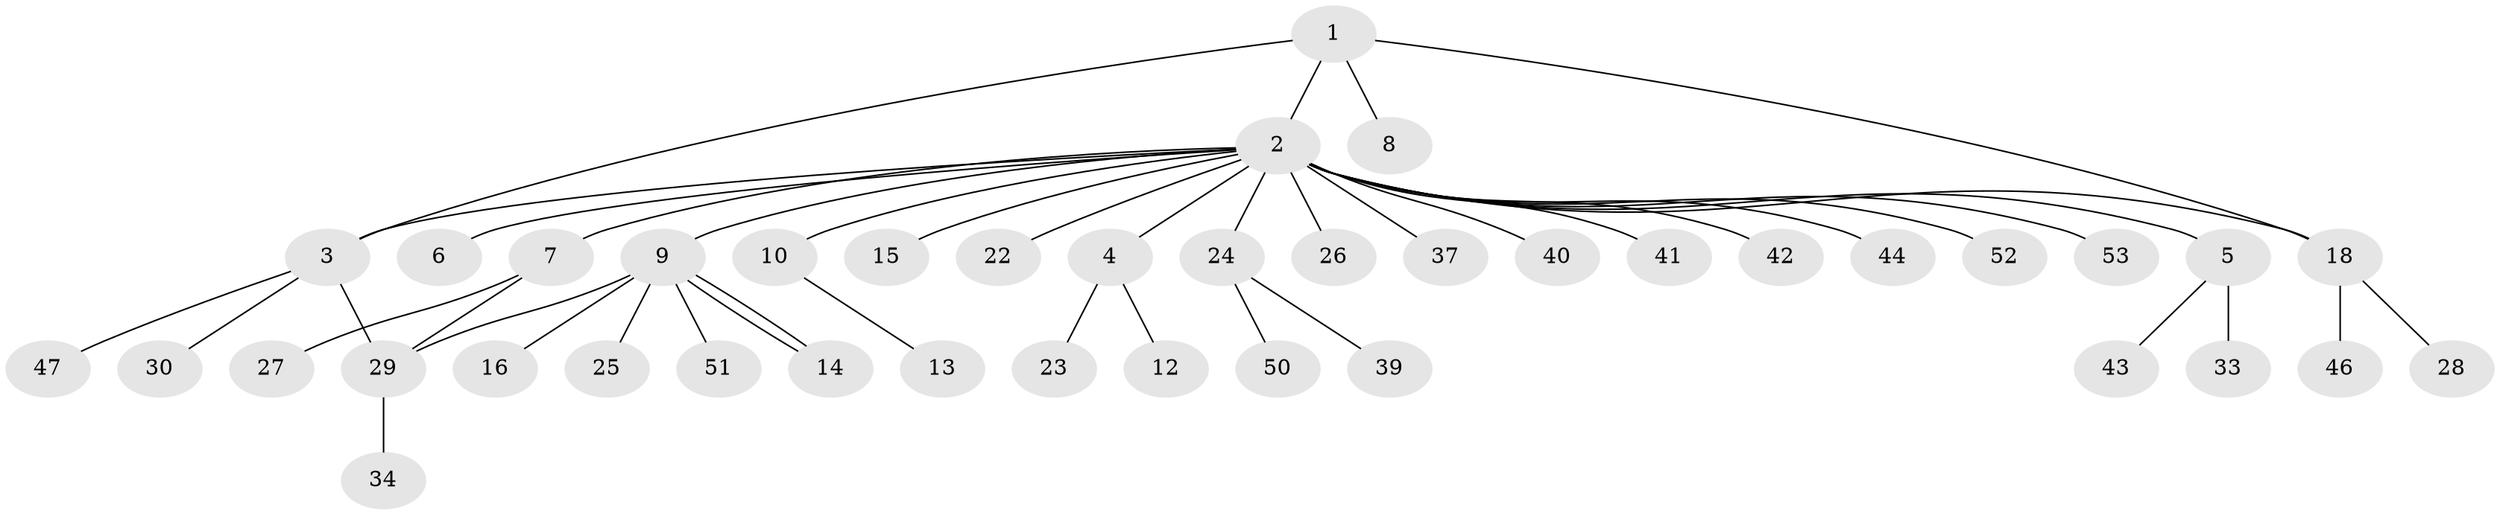 // Generated by graph-tools (version 1.1) at 2025/23/03/03/25 07:23:48]
// undirected, 40 vertices, 44 edges
graph export_dot {
graph [start="1"]
  node [color=gray90,style=filled];
  1 [super="+49"];
  2 [super="+20"];
  3 [super="+48"];
  4 [super="+17"];
  5 [super="+31"];
  6 [super="+54"];
  7 [super="+11"];
  8;
  9 [super="+19"];
  10;
  12;
  13;
  14 [super="+35"];
  15;
  16 [super="+45"];
  18 [super="+21"];
  22;
  23;
  24 [super="+32"];
  25;
  26;
  27;
  28;
  29 [super="+36"];
  30;
  33;
  34 [super="+38"];
  37;
  39;
  40;
  41;
  42;
  43;
  44;
  46;
  47;
  50;
  51;
  52;
  53;
  1 -- 2;
  1 -- 3;
  1 -- 8;
  1 -- 18;
  2 -- 3;
  2 -- 4;
  2 -- 5;
  2 -- 6 [weight=2];
  2 -- 7;
  2 -- 9;
  2 -- 10;
  2 -- 15;
  2 -- 18;
  2 -- 22;
  2 -- 24;
  2 -- 26;
  2 -- 37;
  2 -- 40;
  2 -- 41;
  2 -- 42;
  2 -- 44;
  2 -- 52;
  2 -- 53;
  3 -- 29;
  3 -- 30;
  3 -- 47;
  4 -- 12;
  4 -- 23;
  5 -- 33;
  5 -- 43;
  7 -- 27;
  7 -- 29;
  9 -- 14;
  9 -- 14;
  9 -- 16;
  9 -- 25;
  9 -- 29;
  9 -- 51;
  10 -- 13;
  18 -- 28;
  18 -- 46;
  24 -- 39;
  24 -- 50;
  29 -- 34;
}
